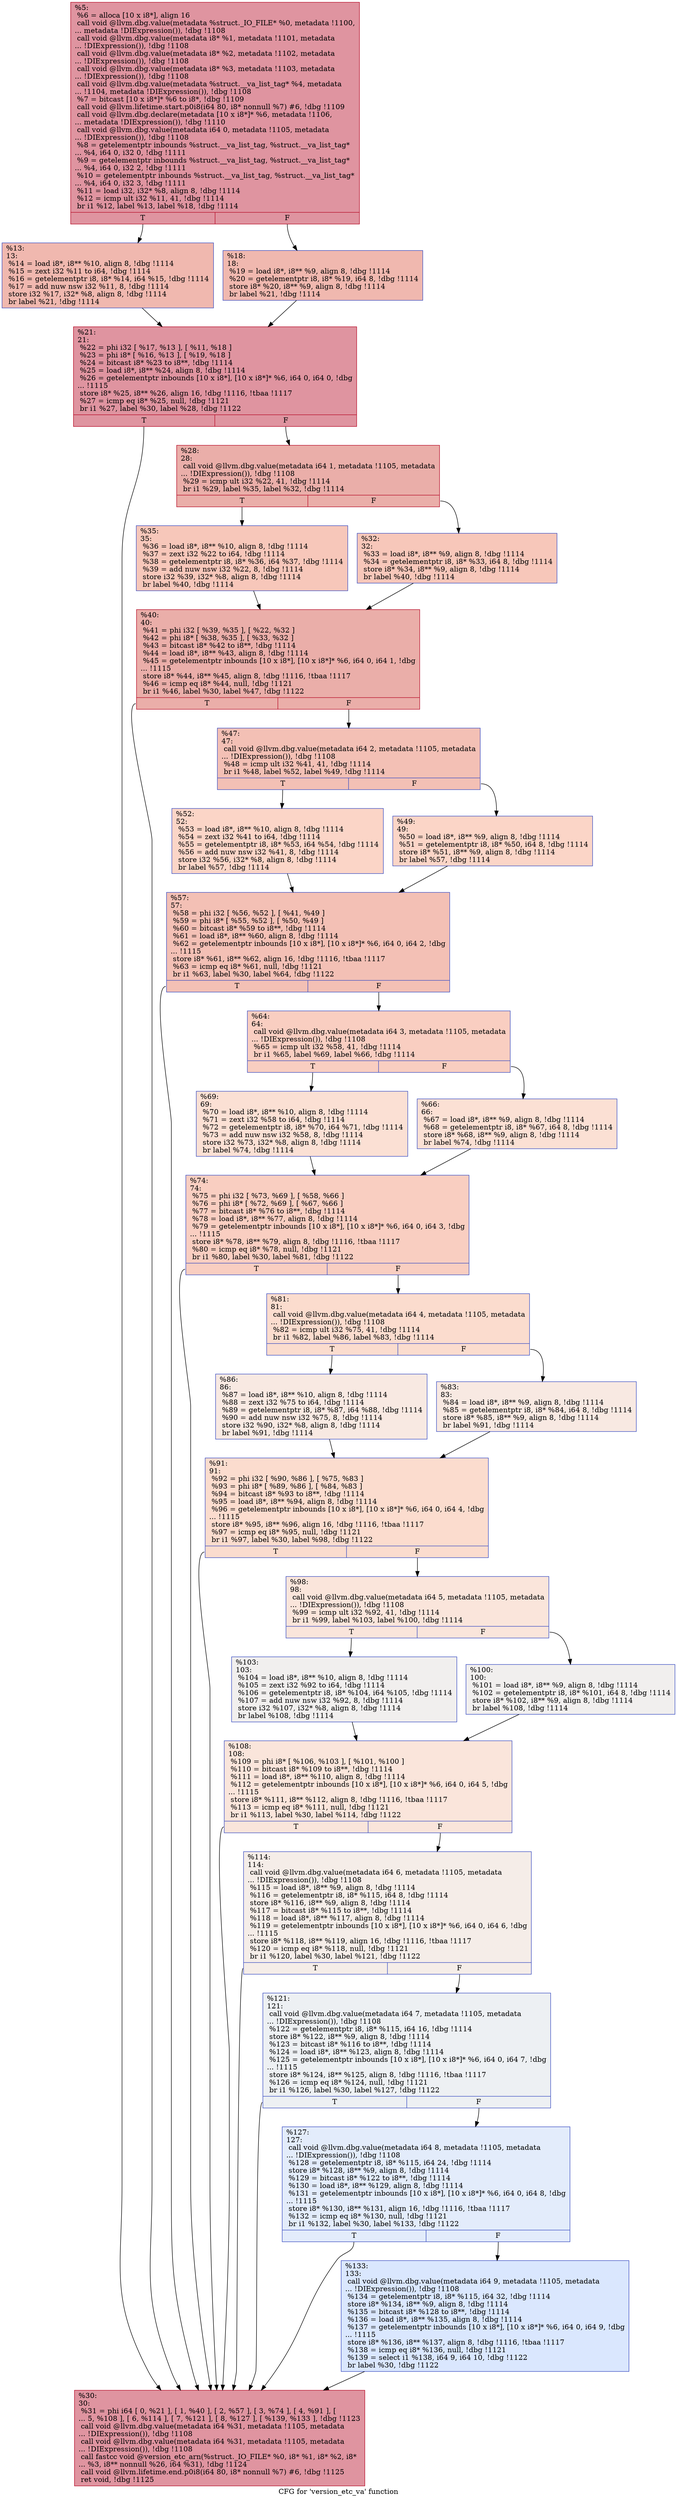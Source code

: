 digraph "CFG for 'version_etc_va' function" {
	label="CFG for 'version_etc_va' function";

	Node0x23bf630 [shape=record,color="#b70d28ff", style=filled, fillcolor="#b70d2870",label="{%5:\l  %6 = alloca [10 x i8*], align 16\l  call void @llvm.dbg.value(metadata %struct._IO_FILE* %0, metadata !1100,\l... metadata !DIExpression()), !dbg !1108\l  call void @llvm.dbg.value(metadata i8* %1, metadata !1101, metadata\l... !DIExpression()), !dbg !1108\l  call void @llvm.dbg.value(metadata i8* %2, metadata !1102, metadata\l... !DIExpression()), !dbg !1108\l  call void @llvm.dbg.value(metadata i8* %3, metadata !1103, metadata\l... !DIExpression()), !dbg !1108\l  call void @llvm.dbg.value(metadata %struct.__va_list_tag* %4, metadata\l... !1104, metadata !DIExpression()), !dbg !1108\l  %7 = bitcast [10 x i8*]* %6 to i8*, !dbg !1109\l  call void @llvm.lifetime.start.p0i8(i64 80, i8* nonnull %7) #6, !dbg !1109\l  call void @llvm.dbg.declare(metadata [10 x i8*]* %6, metadata !1106,\l... metadata !DIExpression()), !dbg !1110\l  call void @llvm.dbg.value(metadata i64 0, metadata !1105, metadata\l... !DIExpression()), !dbg !1108\l  %8 = getelementptr inbounds %struct.__va_list_tag, %struct.__va_list_tag*\l... %4, i64 0, i32 0, !dbg !1111\l  %9 = getelementptr inbounds %struct.__va_list_tag, %struct.__va_list_tag*\l... %4, i64 0, i32 2, !dbg !1111\l  %10 = getelementptr inbounds %struct.__va_list_tag, %struct.__va_list_tag*\l... %4, i64 0, i32 3, !dbg !1111\l  %11 = load i32, i32* %8, align 8, !dbg !1114\l  %12 = icmp ult i32 %11, 41, !dbg !1114\l  br i1 %12, label %13, label %18, !dbg !1114\l|{<s0>T|<s1>F}}"];
	Node0x23bf630:s0 -> Node0x23bf750;
	Node0x23bf630:s1 -> Node0x23bf7a0;
	Node0x23bf750 [shape=record,color="#3d50c3ff", style=filled, fillcolor="#dc5d4a70",label="{%13:\l13:                                               \l  %14 = load i8*, i8** %10, align 8, !dbg !1114\l  %15 = zext i32 %11 to i64, !dbg !1114\l  %16 = getelementptr i8, i8* %14, i64 %15, !dbg !1114\l  %17 = add nuw nsw i32 %11, 8, !dbg !1114\l  store i32 %17, i32* %8, align 8, !dbg !1114\l  br label %21, !dbg !1114\l}"];
	Node0x23bf750 -> Node0x23bf7f0;
	Node0x23bf7a0 [shape=record,color="#3d50c3ff", style=filled, fillcolor="#dc5d4a70",label="{%18:\l18:                                               \l  %19 = load i8*, i8** %9, align 8, !dbg !1114\l  %20 = getelementptr i8, i8* %19, i64 8, !dbg !1114\l  store i8* %20, i8** %9, align 8, !dbg !1114\l  br label %21, !dbg !1114\l}"];
	Node0x23bf7a0 -> Node0x23bf7f0;
	Node0x23bf7f0 [shape=record,color="#b70d28ff", style=filled, fillcolor="#b70d2870",label="{%21:\l21:                                               \l  %22 = phi i32 [ %17, %13 ], [ %11, %18 ]\l  %23 = phi i8* [ %16, %13 ], [ %19, %18 ]\l  %24 = bitcast i8* %23 to i8**, !dbg !1114\l  %25 = load i8*, i8** %24, align 8, !dbg !1114\l  %26 = getelementptr inbounds [10 x i8*], [10 x i8*]* %6, i64 0, i64 0, !dbg\l... !1115\l  store i8* %25, i8** %26, align 16, !dbg !1116, !tbaa !1117\l  %27 = icmp eq i8* %25, null, !dbg !1121\l  br i1 %27, label %30, label %28, !dbg !1122\l|{<s0>T|<s1>F}}"];
	Node0x23bf7f0:s0 -> Node0x23bf890;
	Node0x23bf7f0:s1 -> Node0x23bf840;
	Node0x23bf840 [shape=record,color="#b70d28ff", style=filled, fillcolor="#d0473d70",label="{%28:\l28:                                               \l  call void @llvm.dbg.value(metadata i64 1, metadata !1105, metadata\l... !DIExpression()), !dbg !1108\l  %29 = icmp ult i32 %22, 41, !dbg !1114\l  br i1 %29, label %35, label %32, !dbg !1114\l|{<s0>T|<s1>F}}"];
	Node0x23bf840:s0 -> Node0x23bf930;
	Node0x23bf840:s1 -> Node0x23bf8e0;
	Node0x23bf890 [shape=record,color="#b70d28ff", style=filled, fillcolor="#b70d2870",label="{%30:\l30:                                               \l  %31 = phi i64 [ 0, %21 ], [ 1, %40 ], [ 2, %57 ], [ 3, %74 ], [ 4, %91 ], [\l... 5, %108 ], [ 6, %114 ], [ 7, %121 ], [ 8, %127 ], [ %139, %133 ], !dbg !1123\l  call void @llvm.dbg.value(metadata i64 %31, metadata !1105, metadata\l... !DIExpression()), !dbg !1108\l  call void @llvm.dbg.value(metadata i64 %31, metadata !1105, metadata\l... !DIExpression()), !dbg !1108\l  call fastcc void @version_etc_arn(%struct._IO_FILE* %0, i8* %1, i8* %2, i8*\l... %3, i8** nonnull %26, i64 %31), !dbg !1124\l  call void @llvm.lifetime.end.p0i8(i64 80, i8* nonnull %7) #6, !dbg !1125\l  ret void, !dbg !1125\l}"];
	Node0x23bf8e0 [shape=record,color="#3d50c3ff", style=filled, fillcolor="#ec7f6370",label="{%32:\l32:                                               \l  %33 = load i8*, i8** %9, align 8, !dbg !1114\l  %34 = getelementptr i8, i8* %33, i64 8, !dbg !1114\l  store i8* %34, i8** %9, align 8, !dbg !1114\l  br label %40, !dbg !1114\l}"];
	Node0x23bf8e0 -> Node0x23bf980;
	Node0x23bf930 [shape=record,color="#3d50c3ff", style=filled, fillcolor="#ec7f6370",label="{%35:\l35:                                               \l  %36 = load i8*, i8** %10, align 8, !dbg !1114\l  %37 = zext i32 %22 to i64, !dbg !1114\l  %38 = getelementptr i8, i8* %36, i64 %37, !dbg !1114\l  %39 = add nuw nsw i32 %22, 8, !dbg !1114\l  store i32 %39, i32* %8, align 8, !dbg !1114\l  br label %40, !dbg !1114\l}"];
	Node0x23bf930 -> Node0x23bf980;
	Node0x23bf980 [shape=record,color="#b70d28ff", style=filled, fillcolor="#d0473d70",label="{%40:\l40:                                               \l  %41 = phi i32 [ %39, %35 ], [ %22, %32 ]\l  %42 = phi i8* [ %38, %35 ], [ %33, %32 ]\l  %43 = bitcast i8* %42 to i8**, !dbg !1114\l  %44 = load i8*, i8** %43, align 8, !dbg !1114\l  %45 = getelementptr inbounds [10 x i8*], [10 x i8*]* %6, i64 0, i64 1, !dbg\l... !1115\l  store i8* %44, i8** %45, align 8, !dbg !1116, !tbaa !1117\l  %46 = icmp eq i8* %44, null, !dbg !1121\l  br i1 %46, label %30, label %47, !dbg !1122\l|{<s0>T|<s1>F}}"];
	Node0x23bf980:s0 -> Node0x23bf890;
	Node0x23bf980:s1 -> Node0x23bf9d0;
	Node0x23bf9d0 [shape=record,color="#3d50c3ff", style=filled, fillcolor="#e5705870",label="{%47:\l47:                                               \l  call void @llvm.dbg.value(metadata i64 2, metadata !1105, metadata\l... !DIExpression()), !dbg !1108\l  %48 = icmp ult i32 %41, 41, !dbg !1114\l  br i1 %48, label %52, label %49, !dbg !1114\l|{<s0>T|<s1>F}}"];
	Node0x23bf9d0:s0 -> Node0x23bfa70;
	Node0x23bf9d0:s1 -> Node0x23bfa20;
	Node0x23bfa20 [shape=record,color="#3d50c3ff", style=filled, fillcolor="#f5a08170",label="{%49:\l49:                                               \l  %50 = load i8*, i8** %9, align 8, !dbg !1114\l  %51 = getelementptr i8, i8* %50, i64 8, !dbg !1114\l  store i8* %51, i8** %9, align 8, !dbg !1114\l  br label %57, !dbg !1114\l}"];
	Node0x23bfa20 -> Node0x23bfac0;
	Node0x23bfa70 [shape=record,color="#3d50c3ff", style=filled, fillcolor="#f5a08170",label="{%52:\l52:                                               \l  %53 = load i8*, i8** %10, align 8, !dbg !1114\l  %54 = zext i32 %41 to i64, !dbg !1114\l  %55 = getelementptr i8, i8* %53, i64 %54, !dbg !1114\l  %56 = add nuw nsw i32 %41, 8, !dbg !1114\l  store i32 %56, i32* %8, align 8, !dbg !1114\l  br label %57, !dbg !1114\l}"];
	Node0x23bfa70 -> Node0x23bfac0;
	Node0x23bfac0 [shape=record,color="#3d50c3ff", style=filled, fillcolor="#e5705870",label="{%57:\l57:                                               \l  %58 = phi i32 [ %56, %52 ], [ %41, %49 ]\l  %59 = phi i8* [ %55, %52 ], [ %50, %49 ]\l  %60 = bitcast i8* %59 to i8**, !dbg !1114\l  %61 = load i8*, i8** %60, align 8, !dbg !1114\l  %62 = getelementptr inbounds [10 x i8*], [10 x i8*]* %6, i64 0, i64 2, !dbg\l... !1115\l  store i8* %61, i8** %62, align 16, !dbg !1116, !tbaa !1117\l  %63 = icmp eq i8* %61, null, !dbg !1121\l  br i1 %63, label %30, label %64, !dbg !1122\l|{<s0>T|<s1>F}}"];
	Node0x23bfac0:s0 -> Node0x23bf890;
	Node0x23bfac0:s1 -> Node0x23bfb10;
	Node0x23bfb10 [shape=record,color="#3d50c3ff", style=filled, fillcolor="#f2907270",label="{%64:\l64:                                               \l  call void @llvm.dbg.value(metadata i64 3, metadata !1105, metadata\l... !DIExpression()), !dbg !1108\l  %65 = icmp ult i32 %58, 41, !dbg !1114\l  br i1 %65, label %69, label %66, !dbg !1114\l|{<s0>T|<s1>F}}"];
	Node0x23bfb10:s0 -> Node0x23bfbb0;
	Node0x23bfb10:s1 -> Node0x23bfb60;
	Node0x23bfb60 [shape=record,color="#3d50c3ff", style=filled, fillcolor="#f7b99e70",label="{%66:\l66:                                               \l  %67 = load i8*, i8** %9, align 8, !dbg !1114\l  %68 = getelementptr i8, i8* %67, i64 8, !dbg !1114\l  store i8* %68, i8** %9, align 8, !dbg !1114\l  br label %74, !dbg !1114\l}"];
	Node0x23bfb60 -> Node0x23bfc00;
	Node0x23bfbb0 [shape=record,color="#3d50c3ff", style=filled, fillcolor="#f7b99e70",label="{%69:\l69:                                               \l  %70 = load i8*, i8** %10, align 8, !dbg !1114\l  %71 = zext i32 %58 to i64, !dbg !1114\l  %72 = getelementptr i8, i8* %70, i64 %71, !dbg !1114\l  %73 = add nuw nsw i32 %58, 8, !dbg !1114\l  store i32 %73, i32* %8, align 8, !dbg !1114\l  br label %74, !dbg !1114\l}"];
	Node0x23bfbb0 -> Node0x23bfc00;
	Node0x23bfc00 [shape=record,color="#3d50c3ff", style=filled, fillcolor="#f2907270",label="{%74:\l74:                                               \l  %75 = phi i32 [ %73, %69 ], [ %58, %66 ]\l  %76 = phi i8* [ %72, %69 ], [ %67, %66 ]\l  %77 = bitcast i8* %76 to i8**, !dbg !1114\l  %78 = load i8*, i8** %77, align 8, !dbg !1114\l  %79 = getelementptr inbounds [10 x i8*], [10 x i8*]* %6, i64 0, i64 3, !dbg\l... !1115\l  store i8* %78, i8** %79, align 8, !dbg !1116, !tbaa !1117\l  %80 = icmp eq i8* %78, null, !dbg !1121\l  br i1 %80, label %30, label %81, !dbg !1122\l|{<s0>T|<s1>F}}"];
	Node0x23bfc00:s0 -> Node0x23bf890;
	Node0x23bfc00:s1 -> Node0x23bfc50;
	Node0x23bfc50 [shape=record,color="#3d50c3ff", style=filled, fillcolor="#f7af9170",label="{%81:\l81:                                               \l  call void @llvm.dbg.value(metadata i64 4, metadata !1105, metadata\l... !DIExpression()), !dbg !1108\l  %82 = icmp ult i32 %75, 41, !dbg !1114\l  br i1 %82, label %86, label %83, !dbg !1114\l|{<s0>T|<s1>F}}"];
	Node0x23bfc50:s0 -> Node0x23bfcf0;
	Node0x23bfc50:s1 -> Node0x23bfca0;
	Node0x23bfca0 [shape=record,color="#3d50c3ff", style=filled, fillcolor="#efcebd70",label="{%83:\l83:                                               \l  %84 = load i8*, i8** %9, align 8, !dbg !1114\l  %85 = getelementptr i8, i8* %84, i64 8, !dbg !1114\l  store i8* %85, i8** %9, align 8, !dbg !1114\l  br label %91, !dbg !1114\l}"];
	Node0x23bfca0 -> Node0x23bfd40;
	Node0x23bfcf0 [shape=record,color="#3d50c3ff", style=filled, fillcolor="#efcebd70",label="{%86:\l86:                                               \l  %87 = load i8*, i8** %10, align 8, !dbg !1114\l  %88 = zext i32 %75 to i64, !dbg !1114\l  %89 = getelementptr i8, i8* %87, i64 %88, !dbg !1114\l  %90 = add nuw nsw i32 %75, 8, !dbg !1114\l  store i32 %90, i32* %8, align 8, !dbg !1114\l  br label %91, !dbg !1114\l}"];
	Node0x23bfcf0 -> Node0x23bfd40;
	Node0x23bfd40 [shape=record,color="#3d50c3ff", style=filled, fillcolor="#f7af9170",label="{%91:\l91:                                               \l  %92 = phi i32 [ %90, %86 ], [ %75, %83 ]\l  %93 = phi i8* [ %89, %86 ], [ %84, %83 ]\l  %94 = bitcast i8* %93 to i8**, !dbg !1114\l  %95 = load i8*, i8** %94, align 8, !dbg !1114\l  %96 = getelementptr inbounds [10 x i8*], [10 x i8*]* %6, i64 0, i64 4, !dbg\l... !1115\l  store i8* %95, i8** %96, align 16, !dbg !1116, !tbaa !1117\l  %97 = icmp eq i8* %95, null, !dbg !1121\l  br i1 %97, label %30, label %98, !dbg !1122\l|{<s0>T|<s1>F}}"];
	Node0x23bfd40:s0 -> Node0x23bf890;
	Node0x23bfd40:s1 -> Node0x23bfd90;
	Node0x23bfd90 [shape=record,color="#3d50c3ff", style=filled, fillcolor="#f4c5ad70",label="{%98:\l98:                                               \l  call void @llvm.dbg.value(metadata i64 5, metadata !1105, metadata\l... !DIExpression()), !dbg !1108\l  %99 = icmp ult i32 %92, 41, !dbg !1114\l  br i1 %99, label %103, label %100, !dbg !1114\l|{<s0>T|<s1>F}}"];
	Node0x23bfd90:s0 -> Node0x23bfe30;
	Node0x23bfd90:s1 -> Node0x23bfde0;
	Node0x23bfde0 [shape=record,color="#3d50c3ff", style=filled, fillcolor="#e0dbd870",label="{%100:\l100:                                              \l  %101 = load i8*, i8** %9, align 8, !dbg !1114\l  %102 = getelementptr i8, i8* %101, i64 8, !dbg !1114\l  store i8* %102, i8** %9, align 8, !dbg !1114\l  br label %108, !dbg !1114\l}"];
	Node0x23bfde0 -> Node0x23bfe80;
	Node0x23bfe30 [shape=record,color="#3d50c3ff", style=filled, fillcolor="#e0dbd870",label="{%103:\l103:                                              \l  %104 = load i8*, i8** %10, align 8, !dbg !1114\l  %105 = zext i32 %92 to i64, !dbg !1114\l  %106 = getelementptr i8, i8* %104, i64 %105, !dbg !1114\l  %107 = add nuw nsw i32 %92, 8, !dbg !1114\l  store i32 %107, i32* %8, align 8, !dbg !1114\l  br label %108, !dbg !1114\l}"];
	Node0x23bfe30 -> Node0x23bfe80;
	Node0x23bfe80 [shape=record,color="#3d50c3ff", style=filled, fillcolor="#f4c5ad70",label="{%108:\l108:                                              \l  %109 = phi i8* [ %106, %103 ], [ %101, %100 ]\l  %110 = bitcast i8* %109 to i8**, !dbg !1114\l  %111 = load i8*, i8** %110, align 8, !dbg !1114\l  %112 = getelementptr inbounds [10 x i8*], [10 x i8*]* %6, i64 0, i64 5, !dbg\l... !1115\l  store i8* %111, i8** %112, align 8, !dbg !1116, !tbaa !1117\l  %113 = icmp eq i8* %111, null, !dbg !1121\l  br i1 %113, label %30, label %114, !dbg !1122\l|{<s0>T|<s1>F}}"];
	Node0x23bfe80:s0 -> Node0x23bf890;
	Node0x23bfe80:s1 -> Node0x23bfed0;
	Node0x23bfed0 [shape=record,color="#3d50c3ff", style=filled, fillcolor="#e8d6cc70",label="{%114:\l114:                                              \l  call void @llvm.dbg.value(metadata i64 6, metadata !1105, metadata\l... !DIExpression()), !dbg !1108\l  %115 = load i8*, i8** %9, align 8, !dbg !1114\l  %116 = getelementptr i8, i8* %115, i64 8, !dbg !1114\l  store i8* %116, i8** %9, align 8, !dbg !1114\l  %117 = bitcast i8* %115 to i8**, !dbg !1114\l  %118 = load i8*, i8** %117, align 8, !dbg !1114\l  %119 = getelementptr inbounds [10 x i8*], [10 x i8*]* %6, i64 0, i64 6, !dbg\l... !1115\l  store i8* %118, i8** %119, align 16, !dbg !1116, !tbaa !1117\l  %120 = icmp eq i8* %118, null, !dbg !1121\l  br i1 %120, label %30, label %121, !dbg !1122\l|{<s0>T|<s1>F}}"];
	Node0x23bfed0:s0 -> Node0x23bf890;
	Node0x23bfed0:s1 -> Node0x23bff20;
	Node0x23bff20 [shape=record,color="#3d50c3ff", style=filled, fillcolor="#d6dce470",label="{%121:\l121:                                              \l  call void @llvm.dbg.value(metadata i64 7, metadata !1105, metadata\l... !DIExpression()), !dbg !1108\l  %122 = getelementptr i8, i8* %115, i64 16, !dbg !1114\l  store i8* %122, i8** %9, align 8, !dbg !1114\l  %123 = bitcast i8* %116 to i8**, !dbg !1114\l  %124 = load i8*, i8** %123, align 8, !dbg !1114\l  %125 = getelementptr inbounds [10 x i8*], [10 x i8*]* %6, i64 0, i64 7, !dbg\l... !1115\l  store i8* %124, i8** %125, align 8, !dbg !1116, !tbaa !1117\l  %126 = icmp eq i8* %124, null, !dbg !1121\l  br i1 %126, label %30, label %127, !dbg !1122\l|{<s0>T|<s1>F}}"];
	Node0x23bff20:s0 -> Node0x23bf890;
	Node0x23bff20:s1 -> Node0x23bff70;
	Node0x23bff70 [shape=record,color="#3d50c3ff", style=filled, fillcolor="#bfd3f670",label="{%127:\l127:                                              \l  call void @llvm.dbg.value(metadata i64 8, metadata !1105, metadata\l... !DIExpression()), !dbg !1108\l  %128 = getelementptr i8, i8* %115, i64 24, !dbg !1114\l  store i8* %128, i8** %9, align 8, !dbg !1114\l  %129 = bitcast i8* %122 to i8**, !dbg !1114\l  %130 = load i8*, i8** %129, align 8, !dbg !1114\l  %131 = getelementptr inbounds [10 x i8*], [10 x i8*]* %6, i64 0, i64 8, !dbg\l... !1115\l  store i8* %130, i8** %131, align 16, !dbg !1116, !tbaa !1117\l  %132 = icmp eq i8* %130, null, !dbg !1121\l  br i1 %132, label %30, label %133, !dbg !1122\l|{<s0>T|<s1>F}}"];
	Node0x23bff70:s0 -> Node0x23bf890;
	Node0x23bff70:s1 -> Node0x23bffc0;
	Node0x23bffc0 [shape=record,color="#3d50c3ff", style=filled, fillcolor="#abc8fd70",label="{%133:\l133:                                              \l  call void @llvm.dbg.value(metadata i64 9, metadata !1105, metadata\l... !DIExpression()), !dbg !1108\l  %134 = getelementptr i8, i8* %115, i64 32, !dbg !1114\l  store i8* %134, i8** %9, align 8, !dbg !1114\l  %135 = bitcast i8* %128 to i8**, !dbg !1114\l  %136 = load i8*, i8** %135, align 8, !dbg !1114\l  %137 = getelementptr inbounds [10 x i8*], [10 x i8*]* %6, i64 0, i64 9, !dbg\l... !1115\l  store i8* %136, i8** %137, align 8, !dbg !1116, !tbaa !1117\l  %138 = icmp eq i8* %136, null, !dbg !1121\l  %139 = select i1 %138, i64 9, i64 10, !dbg !1122\l  br label %30, !dbg !1122\l}"];
	Node0x23bffc0 -> Node0x23bf890;
}
